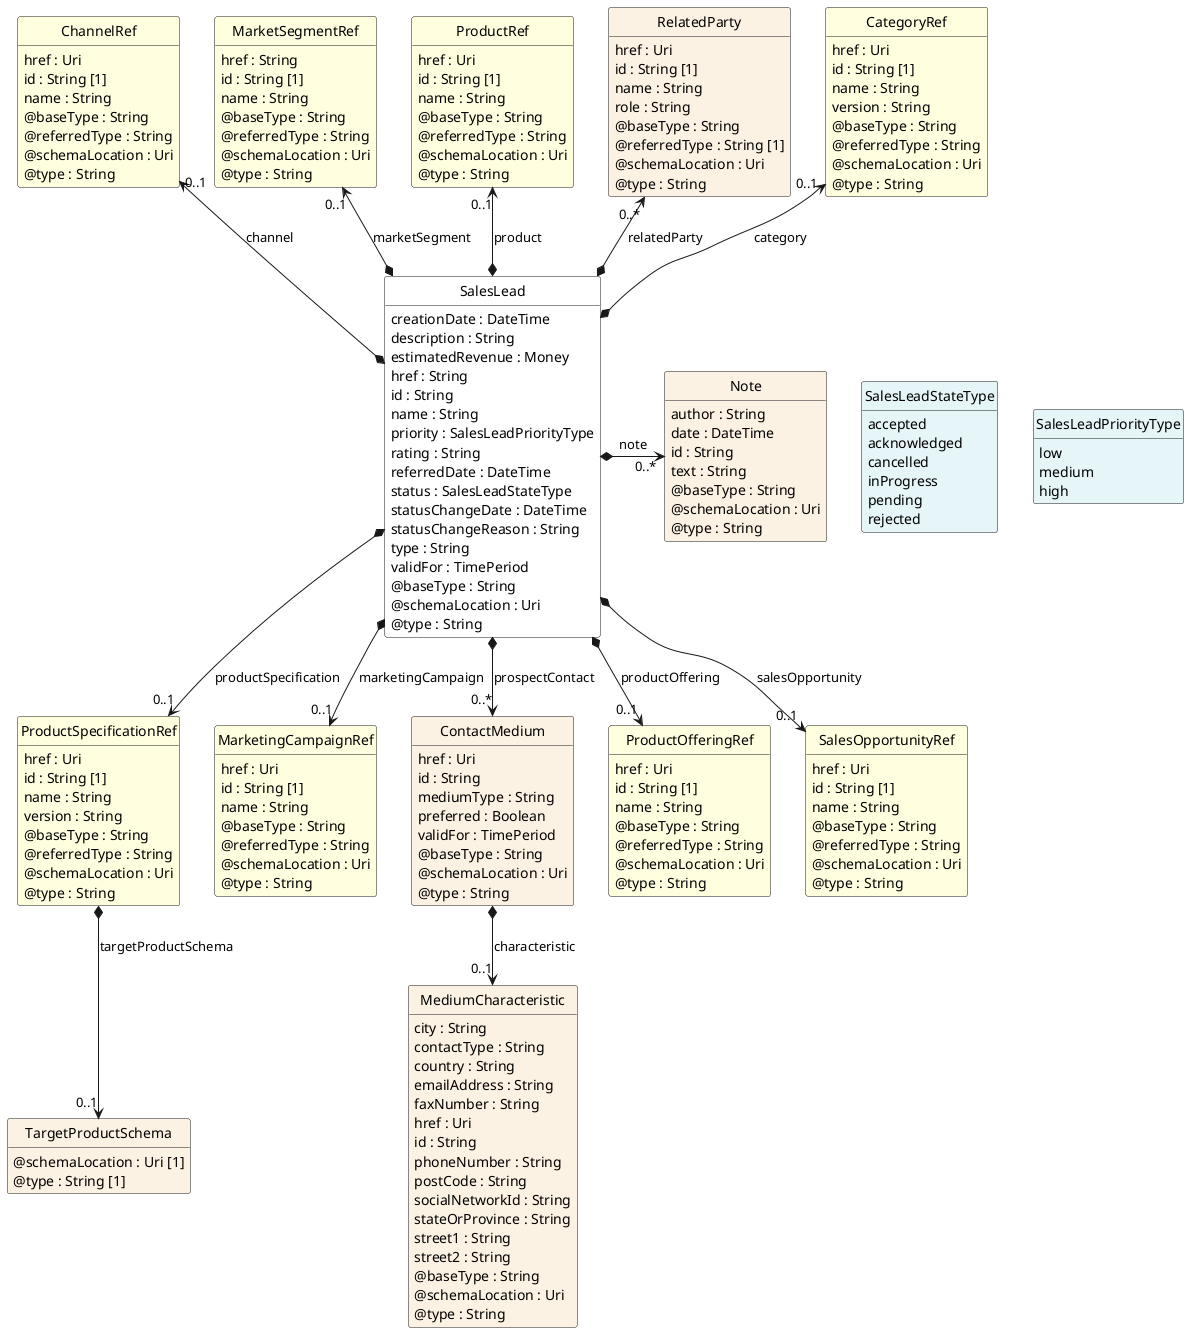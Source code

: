 @startuml
hide circle
hide methods
hide stereotype
show <<Enumeration>> stereotype
skinparam class {
   BackgroundColor<<Enumeration>> #E6F5F7
   BackgroundColor<<Ref>> #FFFFE0
   BackgroundColor<<Pivot>> #FFFFFFF
   BackgroundColor<<SimpleType>> #E2F0DA
   BackgroundColor #FCF2E3
}

class SalesLead <<Pivot>> {
    creationDate : DateTime
    description : String
    estimatedRevenue : Money
    href : String
    id : String
    name : String
    priority : SalesLeadPriorityType
    rating : String
    referredDate : DateTime
    status : SalesLeadStateType
    statusChangeDate : DateTime
    statusChangeReason : String
    type : String
    validFor : TimePeriod
    @baseType : String
    @schemaLocation : Uri
    @type : String
}

class Note  {
    author : String
    date : DateTime
    id : String
    text : String
    @baseType : String
    @schemaLocation : Uri
    @type : String
}

class ProductSpecificationRef  <<Ref>> {
    href : Uri
    id : String [1]
    name : String
    version : String
    @baseType : String
    @referredType : String
    @schemaLocation : Uri
    @type : String
}

class TargetProductSchema  {
    @schemaLocation : Uri [1]
    @type : String [1]
}

class ChannelRef  <<Ref>> {
    href : Uri
    id : String [1]
    name : String
    @baseType : String
    @referredType : String
    @schemaLocation : Uri
    @type : String
}

class MarketingCampaignRef  <<Ref>> {
    href : Uri
    id : String [1]
    name : String
    @baseType : String
    @referredType : String
    @schemaLocation : Uri
    @type : String
}

class MarketSegmentRef  <<Ref>> {
    href : String
    id : String [1]
    name : String
    @baseType : String
    @referredType : String
    @schemaLocation : Uri
    @type : String
}

class ProductRef  <<Ref>> {
    href : Uri
    id : String [1]
    name : String
    @baseType : String
    @referredType : String
    @schemaLocation : Uri
    @type : String
}

class ContactMedium  {
    href : Uri
    id : String
    mediumType : String
    preferred : Boolean
    validFor : TimePeriod
    @baseType : String
    @schemaLocation : Uri
    @type : String
}

class MediumCharacteristic  {
    city : String
    contactType : String
    country : String
    emailAddress : String
    faxNumber : String
    href : Uri
    id : String
    phoneNumber : String
    postCode : String
    socialNetworkId : String
    stateOrProvince : String
    street1 : String
    street2 : String
    @baseType : String
    @schemaLocation : Uri
    @type : String
}

class ProductOfferingRef  <<Ref>> {
    href : Uri
    id : String [1]
    name : String
    @baseType : String
    @referredType : String
    @schemaLocation : Uri
    @type : String
}

class SalesLeadPriorityType <<Enumeration>> {
    low
    medium
    high
}

class RelatedParty  {
    href : Uri
    id : String [1]
    name : String
    role : String
    @baseType : String
    @referredType : String [1]
    @schemaLocation : Uri
    @type : String
}

class SalesOpportunityRef  <<Ref>> {
    href : Uri
    id : String [1]
    name : String
    @baseType : String
    @referredType : String
    @schemaLocation : Uri
    @type : String
}

class CategoryRef  <<Ref>> {
    href : Uri
    id : String [1]
    name : String
    version : String
    @baseType : String
    @referredType : String
    @schemaLocation : Uri
    @type : String
}

class SalesLeadStateType <<Enumeration>> {
    accepted
    acknowledged
    cancelled
    inProgress
    pending
    rejected
}

SalesLead -right[hidden]-> SalesLeadStateType

SalesLeadStateType -right[hidden]-> SalesLeadPriorityType

Note "0..*" <-left-* SalesLead : note

ChannelRef "0..1" <--* SalesLead : channel

ProductRef "0..1" <--* SalesLead : product

CategoryRef "0..1" <--* SalesLead : category

RelatedParty "0..*" <--* SalesLead : relatedParty

MarketSegmentRef "0..1" <--* SalesLead : marketSegment

SalesLead *-->  "0..1" ProductOfferingRef : productOffering

SalesLead *-->  "0..1" MarketingCampaignRef : marketingCampaign

SalesLead *-->  "0..1" SalesOpportunityRef : salesOpportunity

SalesLead *-->  "0..*" ContactMedium : prospectContact

SalesLead *-->  "0..1" ProductSpecificationRef : productSpecification

ProductSpecificationRef *-->  "0..1" TargetProductSchema : targetProductSchema

ContactMedium *-->  "0..1" MediumCharacteristic : characteristic

@enduml